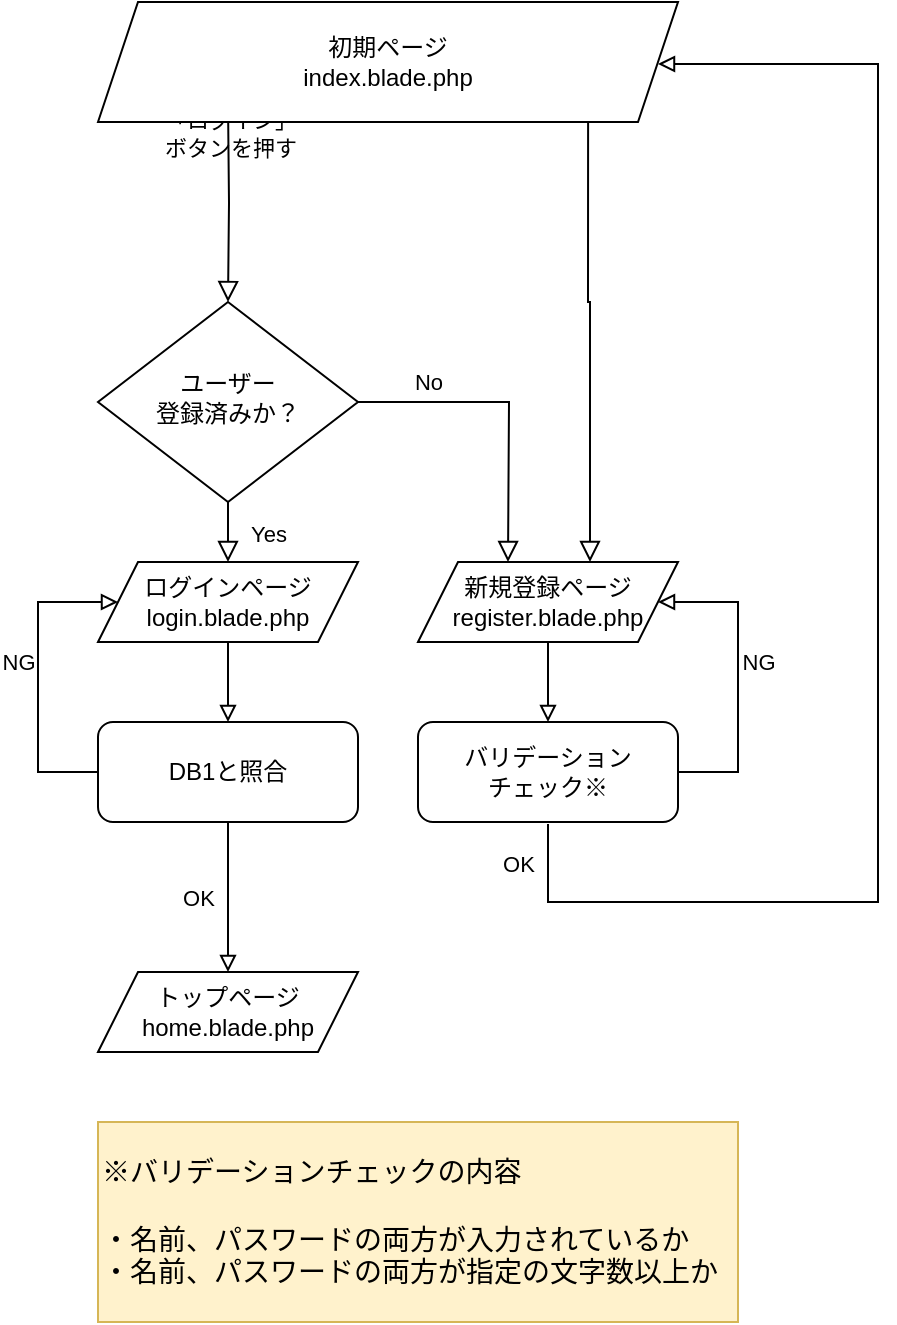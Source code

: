 <mxfile version="13.6.2" type="github">
  <diagram id="C5RBs43oDa-KdzZeNtuy" name="Page-1">
    <mxGraphModel dx="622" dy="666" grid="1" gridSize="10" guides="1" tooltips="1" connect="1" arrows="1" fold="1" page="1" pageScale="1" pageWidth="827" pageHeight="1169" math="0" shadow="0">
      <root>
        <mxCell id="WIyWlLk6GJQsqaUBKTNV-0" />
        <mxCell id="WIyWlLk6GJQsqaUBKTNV-1" parent="WIyWlLk6GJQsqaUBKTNV-0" />
        <mxCell id="WIyWlLk6GJQsqaUBKTNV-2" value="「ログイン」&lt;br&gt;ボタンを押す" style="rounded=0;html=1;jettySize=auto;orthogonalLoop=1;fontSize=11;endArrow=block;endFill=0;endSize=8;strokeWidth=1;shadow=0;labelBackgroundColor=none;edgeStyle=orthogonalEdgeStyle;" parent="WIyWlLk6GJQsqaUBKTNV-1" target="WIyWlLk6GJQsqaUBKTNV-6" edge="1">
          <mxGeometry y="-35" relative="1" as="geometry">
            <mxPoint x="235" y="130" as="sourcePoint" />
            <mxPoint as="offset" />
          </mxGeometry>
        </mxCell>
        <mxCell id="WIyWlLk6GJQsqaUBKTNV-4" value="Yes" style="rounded=0;html=1;jettySize=auto;orthogonalLoop=1;fontSize=11;endArrow=block;endFill=0;endSize=8;strokeWidth=1;shadow=0;labelBackgroundColor=none;edgeStyle=orthogonalEdgeStyle;" parent="WIyWlLk6GJQsqaUBKTNV-1" source="WIyWlLk6GJQsqaUBKTNV-6" edge="1">
          <mxGeometry y="20" relative="1" as="geometry">
            <mxPoint as="offset" />
            <mxPoint x="235" y="360" as="targetPoint" />
          </mxGeometry>
        </mxCell>
        <mxCell id="WIyWlLk6GJQsqaUBKTNV-5" value="No" style="edgeStyle=orthogonalEdgeStyle;rounded=0;html=1;jettySize=auto;orthogonalLoop=1;fontSize=11;endArrow=block;endFill=0;endSize=8;strokeWidth=1;shadow=0;labelBackgroundColor=none;" parent="WIyWlLk6GJQsqaUBKTNV-1" source="WIyWlLk6GJQsqaUBKTNV-6" edge="1">
          <mxGeometry x="-0.548" y="10" relative="1" as="geometry">
            <mxPoint as="offset" />
            <mxPoint x="375" y="360" as="targetPoint" />
          </mxGeometry>
        </mxCell>
        <mxCell id="WIyWlLk6GJQsqaUBKTNV-6" value="ユーザー&lt;br&gt;登録済みか？" style="rhombus;whiteSpace=wrap;html=1;shadow=0;fontFamily=Helvetica;fontSize=12;align=center;strokeWidth=1;spacing=6;spacingTop=-4;" parent="WIyWlLk6GJQsqaUBKTNV-1" vertex="1">
          <mxGeometry x="170" y="230" width="130" height="100" as="geometry" />
        </mxCell>
        <mxCell id="3_x2MFgSif2VCrNl19pF-1" value="「新規登録」&lt;br&gt;ボタンを押す" style="rounded=0;html=1;jettySize=auto;orthogonalLoop=1;fontSize=11;endArrow=block;endFill=0;endSize=8;strokeWidth=1;shadow=0;labelBackgroundColor=none;edgeStyle=orthogonalEdgeStyle;exitX=0.845;exitY=1;exitDx=0;exitDy=0;exitPerimeter=0;" edge="1" parent="WIyWlLk6GJQsqaUBKTNV-1" source="3_x2MFgSif2VCrNl19pF-3">
          <mxGeometry x="-0.182" y="67" relative="1" as="geometry">
            <mxPoint x="375.12" y="150" as="sourcePoint" />
            <mxPoint x="416" y="360" as="targetPoint" />
            <Array as="points">
              <mxPoint x="416" y="230" />
            </Array>
            <mxPoint x="-22" y="-50" as="offset" />
          </mxGeometry>
        </mxCell>
        <mxCell id="3_x2MFgSif2VCrNl19pF-3" value="初期ページ&lt;br&gt;index.blade.php" style="shape=parallelogram;perimeter=parallelogramPerimeter;whiteSpace=wrap;html=1;fixedSize=1;" vertex="1" parent="WIyWlLk6GJQsqaUBKTNV-1">
          <mxGeometry x="170" y="80" width="290" height="60" as="geometry" />
        </mxCell>
        <mxCell id="3_x2MFgSif2VCrNl19pF-4" value="ログインページ&lt;br&gt;login.blade.php" style="shape=parallelogram;perimeter=parallelogramPerimeter;whiteSpace=wrap;html=1;fixedSize=1;" vertex="1" parent="WIyWlLk6GJQsqaUBKTNV-1">
          <mxGeometry x="170" y="360" width="130" height="40" as="geometry" />
        </mxCell>
        <mxCell id="3_x2MFgSif2VCrNl19pF-5" value="新規登録ページ&lt;br&gt;register.blade.php" style="shape=parallelogram;perimeter=parallelogramPerimeter;whiteSpace=wrap;html=1;fixedSize=1;" vertex="1" parent="WIyWlLk6GJQsqaUBKTNV-1">
          <mxGeometry x="330" y="360" width="130" height="40" as="geometry" />
        </mxCell>
        <mxCell id="3_x2MFgSif2VCrNl19pF-14" value="NG" style="edgeStyle=orthogonalEdgeStyle;rounded=0;orthogonalLoop=1;jettySize=auto;html=1;exitX=0;exitY=0.5;exitDx=0;exitDy=0;endArrow=block;endFill=0;entryX=0;entryY=0.5;entryDx=0;entryDy=0;" edge="1" parent="WIyWlLk6GJQsqaUBKTNV-1" source="3_x2MFgSif2VCrNl19pF-6" target="3_x2MFgSif2VCrNl19pF-4">
          <mxGeometry x="0.097" y="10" relative="1" as="geometry">
            <mxPoint x="140" y="370" as="targetPoint" />
            <Array as="points">
              <mxPoint x="140" y="465" />
              <mxPoint x="140" y="380" />
            </Array>
            <mxPoint as="offset" />
          </mxGeometry>
        </mxCell>
        <mxCell id="3_x2MFgSif2VCrNl19pF-6" value="DB1と照合" style="rounded=1;whiteSpace=wrap;html=1;" vertex="1" parent="WIyWlLk6GJQsqaUBKTNV-1">
          <mxGeometry x="170" y="440" width="130" height="50" as="geometry" />
        </mxCell>
        <mxCell id="3_x2MFgSif2VCrNl19pF-10" value="" style="endArrow=block;html=1;endFill=0;exitX=0.5;exitY=1;exitDx=0;exitDy=0;entryX=0.5;entryY=0;entryDx=0;entryDy=0;" edge="1" parent="WIyWlLk6GJQsqaUBKTNV-1" source="3_x2MFgSif2VCrNl19pF-4" target="3_x2MFgSif2VCrNl19pF-6">
          <mxGeometry width="50" height="50" relative="1" as="geometry">
            <mxPoint x="360" y="560" as="sourcePoint" />
            <mxPoint x="360" y="610" as="targetPoint" />
          </mxGeometry>
        </mxCell>
        <mxCell id="3_x2MFgSif2VCrNl19pF-11" value="" style="endArrow=block;html=1;endFill=0;exitX=0.5;exitY=1;exitDx=0;exitDy=0;entryX=0.5;entryY=0;entryDx=0;entryDy=0;rounded=0;" edge="1" target="3_x2MFgSif2VCrNl19pF-12" parent="WIyWlLk6GJQsqaUBKTNV-1">
          <mxGeometry width="50" height="50" relative="1" as="geometry">
            <mxPoint x="395" y="400" as="sourcePoint" />
            <mxPoint x="520" y="610" as="targetPoint" />
          </mxGeometry>
        </mxCell>
        <mxCell id="3_x2MFgSif2VCrNl19pF-12" value="バリデーション&lt;br&gt;チェック※" style="rounded=1;whiteSpace=wrap;html=1;" vertex="1" parent="WIyWlLk6GJQsqaUBKTNV-1">
          <mxGeometry x="330" y="440" width="130" height="50" as="geometry" />
        </mxCell>
        <mxCell id="3_x2MFgSif2VCrNl19pF-15" value="NG" style="edgeStyle=orthogonalEdgeStyle;rounded=0;orthogonalLoop=1;jettySize=auto;html=1;exitX=1;exitY=0.5;exitDx=0;exitDy=0;endArrow=block;endFill=0;entryX=1;entryY=0.5;entryDx=0;entryDy=0;" edge="1" parent="WIyWlLk6GJQsqaUBKTNV-1" source="3_x2MFgSif2VCrNl19pF-12" target="3_x2MFgSif2VCrNl19pF-5">
          <mxGeometry x="0.097" y="-10" relative="1" as="geometry">
            <mxPoint x="530" y="380" as="targetPoint" />
            <mxPoint x="520" y="465" as="sourcePoint" />
            <Array as="points">
              <mxPoint x="490" y="465" />
              <mxPoint x="490" y="380" />
            </Array>
            <mxPoint as="offset" />
          </mxGeometry>
        </mxCell>
        <mxCell id="3_x2MFgSif2VCrNl19pF-16" value="OK" style="endArrow=block;html=1;endFill=0;exitX=0.5;exitY=1;exitDx=0;exitDy=0;entryX=0.5;entryY=0;entryDx=0;entryDy=0;" edge="1" parent="WIyWlLk6GJQsqaUBKTNV-1" source="3_x2MFgSif2VCrNl19pF-6" target="3_x2MFgSif2VCrNl19pF-19">
          <mxGeometry y="-15" width="50" height="50" relative="1" as="geometry">
            <mxPoint x="220" y="520" as="sourcePoint" />
            <mxPoint x="235" y="530" as="targetPoint" />
            <mxPoint as="offset" />
          </mxGeometry>
        </mxCell>
        <mxCell id="3_x2MFgSif2VCrNl19pF-17" value="OK" style="endArrow=block;html=1;endFill=0;rounded=0;entryX=1;entryY=0.5;entryDx=0;entryDy=0;" edge="1" parent="WIyWlLk6GJQsqaUBKTNV-1">
          <mxGeometry x="-0.947" y="-15" width="50" height="50" relative="1" as="geometry">
            <mxPoint x="395" y="491" as="sourcePoint" />
            <mxPoint x="450" y="111" as="targetPoint" />
            <Array as="points">
              <mxPoint x="395" y="530" />
              <mxPoint x="560" y="530" />
              <mxPoint x="560" y="111" />
            </Array>
            <mxPoint as="offset" />
          </mxGeometry>
        </mxCell>
        <mxCell id="3_x2MFgSif2VCrNl19pF-19" value="トップページ&lt;br&gt;home.blade.php" style="shape=parallelogram;perimeter=parallelogramPerimeter;whiteSpace=wrap;html=1;fixedSize=1;" vertex="1" parent="WIyWlLk6GJQsqaUBKTNV-1">
          <mxGeometry x="170" y="565" width="130" height="40" as="geometry" />
        </mxCell>
        <mxCell id="3_x2MFgSif2VCrNl19pF-20" value="&lt;font style=&quot;font-size: 14px&quot;&gt;※バリデーションチェックの内容&lt;br&gt;&lt;br&gt;・名前、パスワードの両方が入力されているか&lt;br&gt;&lt;/font&gt;&lt;div style=&quot;font-size: 14px&quot;&gt;&lt;font style=&quot;font-size: 14px&quot;&gt;・名前、パスワードの両方が指定の文字数以上か&lt;/font&gt;&lt;/div&gt;" style="text;html=1;strokeColor=#d6b656;fillColor=#fff2cc;align=left;verticalAlign=middle;whiteSpace=wrap;rounded=0;" vertex="1" parent="WIyWlLk6GJQsqaUBKTNV-1">
          <mxGeometry x="170" y="640" width="320" height="100" as="geometry" />
        </mxCell>
      </root>
    </mxGraphModel>
  </diagram>
</mxfile>
